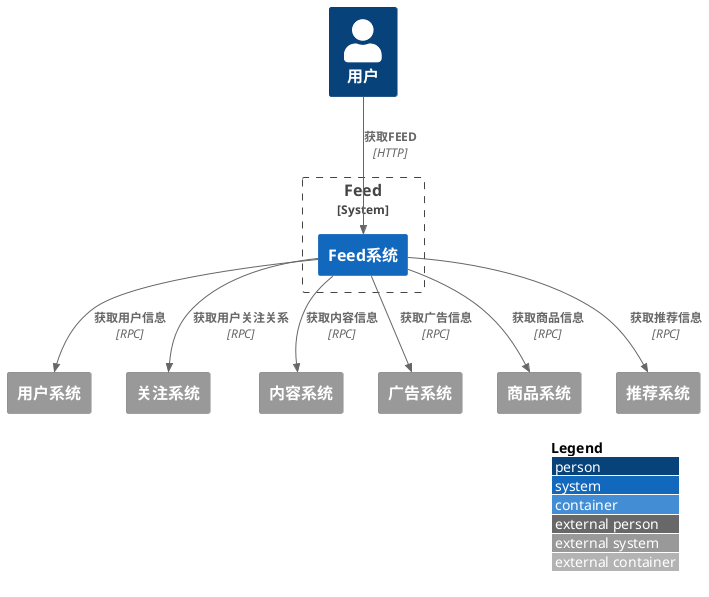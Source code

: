 @startuml
!include <C4/C4_Container>
LAYOUT_WITH_LEGEND()

Person(user, "用户")

System_Boundary(feedBoundary, "Feed"){
    System(feedSystem, "Feed系统")
}

System_Ext(userSystem, "用户系统")
System_Ext(followSystem, "关注系统")
System_Ext(playSystem, "内容系统")
System_Ext(adSystem, "广告系统")
System_Ext(goodSystem, "商品系统")
System_Ext(tppSystem, "推荐系统")

Rel_D(user,feedSystem, "获取FEED", "HTTP")
Rel_D(feedSystem,tppSystem, "获取推荐信息", "RPC")
Rel_D(feedSystem,userSystem, "获取用户信息", "RPC")
Rel_D(feedSystem,playSystem, "获取内容信息", "RPC")
Rel_D(feedSystem,followSystem, "获取用户关注关系", "RPC")
Rel_D(feedSystem,adSystem, "获取广告信息", "RPC")
Rel_D(feedSystem,goodSystem, "获取商品信息", "RPC")

@enduml